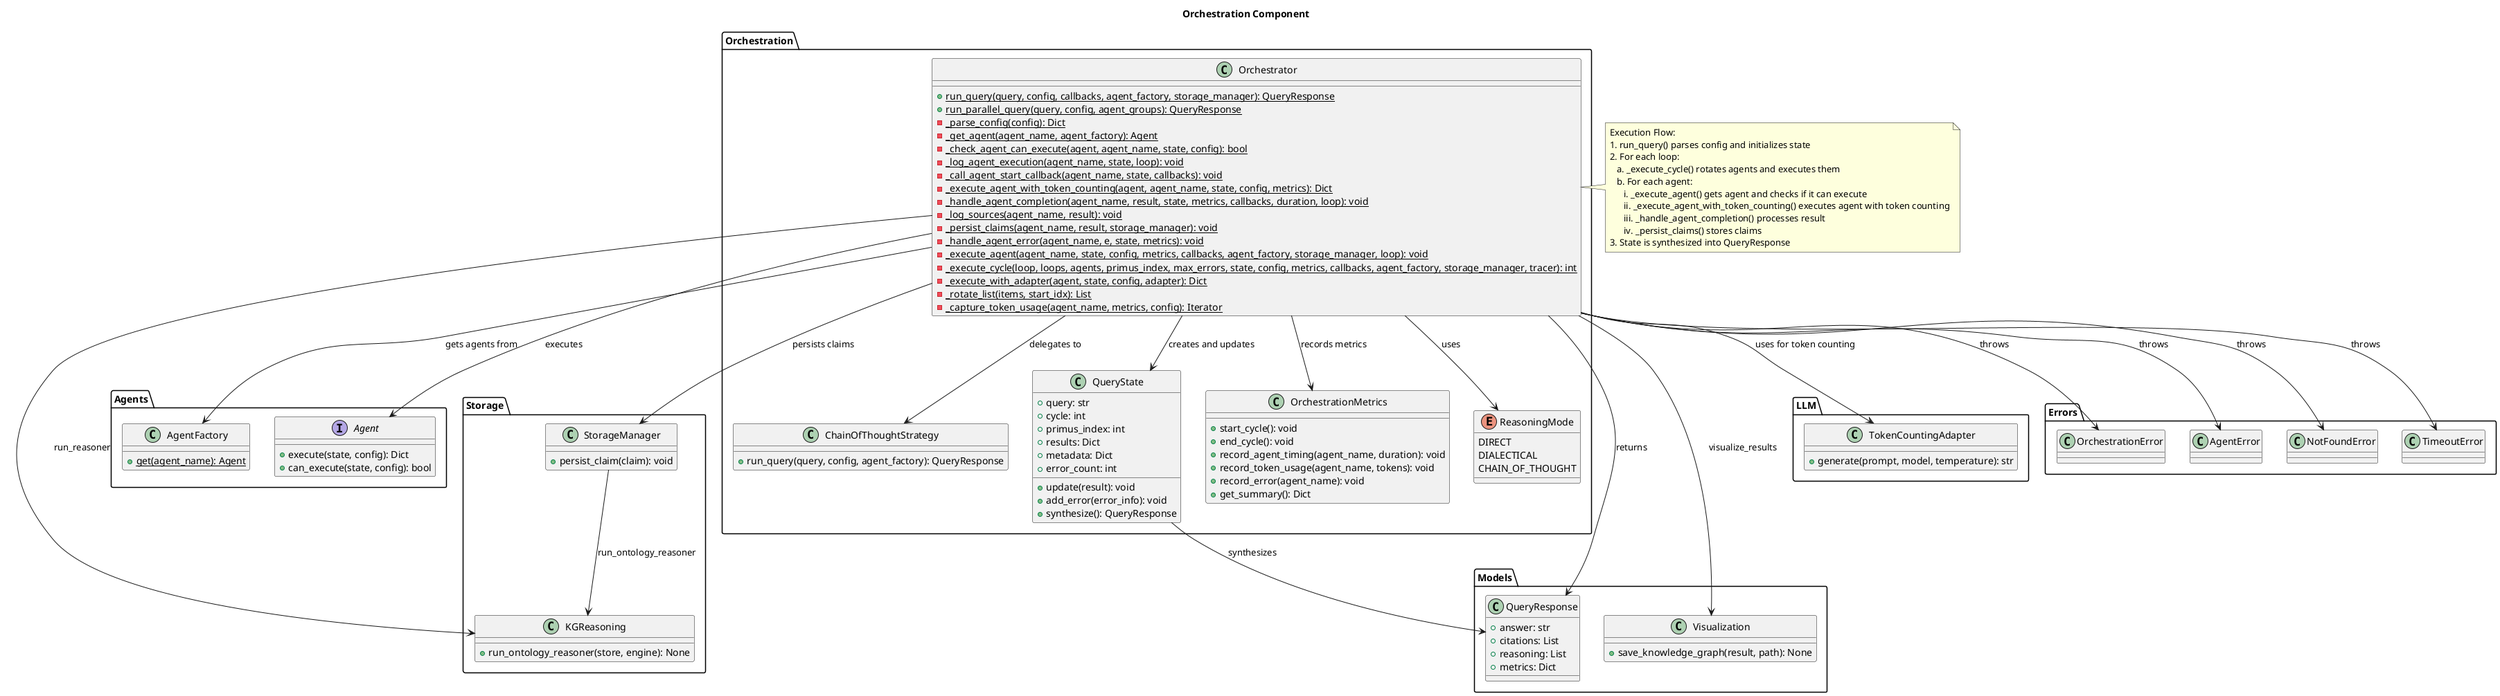 @startuml
title Orchestration Component

package "Orchestration" {
  class Orchestrator {
    + {static} run_query(query, config, callbacks, agent_factory, storage_manager): QueryResponse
    + {static} run_parallel_query(query, config, agent_groups): QueryResponse
    - {static} _parse_config(config): Dict
    - {static} _get_agent(agent_name, agent_factory): Agent
    - {static} _check_agent_can_execute(agent, agent_name, state, config): bool
    - {static} _log_agent_execution(agent_name, state, loop): void
    - {static} _call_agent_start_callback(agent_name, state, callbacks): void
    - {static} _execute_agent_with_token_counting(agent, agent_name, state, config, metrics): Dict
    - {static} _handle_agent_completion(agent_name, result, state, metrics, callbacks, duration, loop): void
    - {static} _log_sources(agent_name, result): void
    - {static} _persist_claims(agent_name, result, storage_manager): void
    - {static} _handle_agent_error(agent_name, e, state, metrics): void
    - {static} _execute_agent(agent_name, state, config, metrics, callbacks, agent_factory, storage_manager, loop): void
    - {static} _execute_cycle(loop, loops, agents, primus_index, max_errors, state, config, metrics, callbacks, agent_factory, storage_manager, tracer): int
    - {static} _execute_with_adapter(agent, state, config, adapter): Dict
    - {static} _rotate_list(items, start_idx): List
    - {static} _capture_token_usage(agent_name, metrics, config): Iterator
  }

  class QueryState {
    + query: str
    + cycle: int
    + primus_index: int
    + results: Dict
    + metadata: Dict
    + error_count: int
    + update(result): void
    + add_error(error_info): void
    + synthesize(): QueryResponse
  }

  class OrchestrationMetrics {
    + start_cycle(): void
    + end_cycle(): void
    + record_agent_timing(agent_name, duration): void
    + record_token_usage(agent_name, tokens): void
    + record_error(agent_name): void
    + get_summary(): Dict
  }

  enum ReasoningMode {
    DIRECT
    DIALECTICAL
    CHAIN_OF_THOUGHT
  }

  class ChainOfThoughtStrategy {
    + run_query(query, config, agent_factory): QueryResponse
  }
}

package "Agents" {
  interface Agent {
    + execute(state, config): Dict
    + can_execute(state, config): bool
  }

  class AgentFactory {
    + {static} get(agent_name): Agent
  }
}

package "Storage" {
  class StorageManager {
    + persist_claim(claim): void
  }

  class KGReasoning {
    + run_ontology_reasoner(store, engine): None
  }
}

package "Models" {
  class QueryResponse {
    + answer: str
    + citations: List
    + reasoning: List
    + metrics: Dict
  }

  class Visualization {
    + save_knowledge_graph(result, path): None
  }
}

package "LLM" {
  class TokenCountingAdapter {
    + generate(prompt, model, temperature): str
  }
}

package "Errors" {
  class OrchestrationError
  class AgentError
  class NotFoundError
  class TimeoutError
}

' Relationships
Orchestrator --> QueryState: creates and updates
Orchestrator --> OrchestrationMetrics: records metrics
Orchestrator --> ReasoningMode: uses
Orchestrator --> ChainOfThoughtStrategy: delegates to
Orchestrator --> Agent: executes
Orchestrator --> AgentFactory: gets agents from
Orchestrator --> StorageManager: persists claims
StorageManager --> KGReasoning: run_ontology_reasoner
Orchestrator --> KGReasoning: run_reasoner
Orchestrator --> QueryResponse: returns
Orchestrator --> TokenCountingAdapter: uses for token counting
Orchestrator --> Visualization: visualize_results
Orchestrator --> OrchestrationError: throws
Orchestrator --> AgentError: throws
Orchestrator --> NotFoundError: throws
Orchestrator --> TimeoutError: throws

QueryState --> QueryResponse: synthesizes

' Execution flow
note right of Orchestrator
  Execution Flow:
  1. run_query() parses config and initializes state
  2. For each loop:
     a. _execute_cycle() rotates agents and executes them
     b. For each agent:
        i. _execute_agent() gets agent and checks if it can execute
        ii. _execute_agent_with_token_counting() executes agent with token counting
        iii. _handle_agent_completion() processes result
        iv. _persist_claims() stores claims
  3. State is synthesized into QueryResponse
end note

@enduml